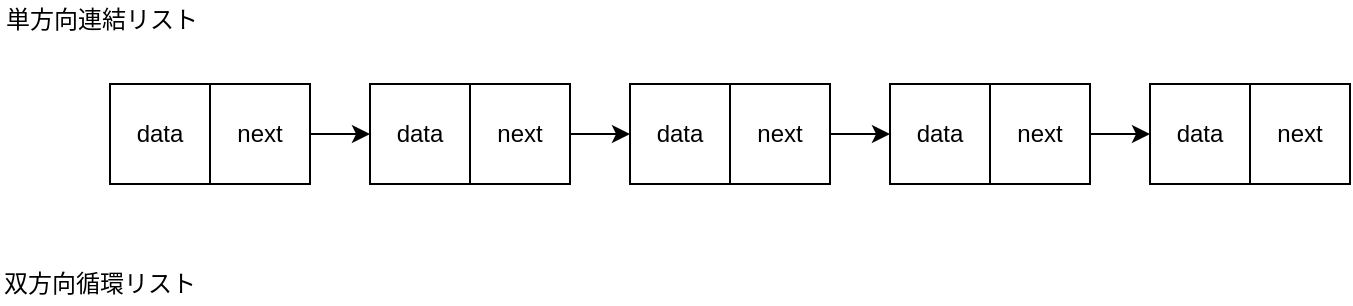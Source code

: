 <mxfile version="12.2.4" pages="1"><diagram id="6dbbVuQN_UzjiCJWyT9I" name="Page-1"><mxGraphModel dx="711" dy="355" grid="1" gridSize="10" guides="1" tooltips="1" connect="1" arrows="1" fold="1" page="1" pageScale="1" pageWidth="827" pageHeight="1169" math="0" shadow="0"><root><mxCell id="0"/><mxCell id="1" parent="0"/><mxCell id="3" value="data" style="rounded=0;whiteSpace=wrap;html=1;" parent="1" vertex="1"><mxGeometry x="110" y="180" width="50" height="50" as="geometry"/></mxCell><mxCell id="4" value="単方向連結リスト" style="text;html=1;resizable=0;points=[];autosize=1;align=left;verticalAlign=top;spacingTop=-4;" parent="1" vertex="1"><mxGeometry x="56" y="138" width="110" height="20" as="geometry"/></mxCell><mxCell id="14" style="edgeStyle=orthogonalEdgeStyle;rounded=0;orthogonalLoop=1;jettySize=auto;html=1;exitX=1;exitY=0.5;exitDx=0;exitDy=0;entryX=0;entryY=0.5;entryDx=0;entryDy=0;" parent="1" source="5" target="6" edge="1"><mxGeometry relative="1" as="geometry"/></mxCell><mxCell id="5" value="next" style="rounded=0;whiteSpace=wrap;html=1;" parent="1" vertex="1"><mxGeometry x="160" y="180" width="50" height="50" as="geometry"/></mxCell><mxCell id="6" value="data" style="rounded=0;whiteSpace=wrap;html=1;" parent="1" vertex="1"><mxGeometry x="240" y="180" width="50" height="50" as="geometry"/></mxCell><mxCell id="15" style="edgeStyle=orthogonalEdgeStyle;rounded=0;orthogonalLoop=1;jettySize=auto;html=1;exitX=1;exitY=0.5;exitDx=0;exitDy=0;entryX=0;entryY=0.5;entryDx=0;entryDy=0;" parent="1" source="7" target="8" edge="1"><mxGeometry relative="1" as="geometry"/></mxCell><mxCell id="7" value="next" style="rounded=0;whiteSpace=wrap;html=1;" parent="1" vertex="1"><mxGeometry x="290" y="180" width="50" height="50" as="geometry"/></mxCell><mxCell id="8" value="data" style="rounded=0;whiteSpace=wrap;html=1;" parent="1" vertex="1"><mxGeometry x="370" y="180" width="50" height="50" as="geometry"/></mxCell><mxCell id="16" style="edgeStyle=orthogonalEdgeStyle;rounded=0;orthogonalLoop=1;jettySize=auto;html=1;exitX=1;exitY=0.5;exitDx=0;exitDy=0;entryX=0;entryY=0.5;entryDx=0;entryDy=0;" parent="1" source="9" target="10" edge="1"><mxGeometry relative="1" as="geometry"/></mxCell><mxCell id="9" value="next" style="rounded=0;whiteSpace=wrap;html=1;" parent="1" vertex="1"><mxGeometry x="420" y="180" width="50" height="50" as="geometry"/></mxCell><mxCell id="10" value="data" style="rounded=0;whiteSpace=wrap;html=1;" parent="1" vertex="1"><mxGeometry x="500" y="180" width="50" height="50" as="geometry"/></mxCell><mxCell id="17" style="edgeStyle=orthogonalEdgeStyle;rounded=0;orthogonalLoop=1;jettySize=auto;html=1;exitX=1;exitY=0.5;exitDx=0;exitDy=0;entryX=0;entryY=0.5;entryDx=0;entryDy=0;" parent="1" source="11" target="12" edge="1"><mxGeometry relative="1" as="geometry"/></mxCell><mxCell id="11" value="next" style="rounded=0;whiteSpace=wrap;html=1;" parent="1" vertex="1"><mxGeometry x="550" y="180" width="50" height="50" as="geometry"/></mxCell><mxCell id="12" value="data" style="rounded=0;whiteSpace=wrap;html=1;" parent="1" vertex="1"><mxGeometry x="630" y="180" width="50" height="50" as="geometry"/></mxCell><mxCell id="13" value="next" style="rounded=0;whiteSpace=wrap;html=1;" parent="1" vertex="1"><mxGeometry x="680" y="180" width="50" height="50" as="geometry"/></mxCell><mxCell id="18" value="双方向循環リスト" style="text;html=1;resizable=0;points=[];autosize=1;align=left;verticalAlign=top;spacingTop=-4;" parent="1" vertex="1"><mxGeometry x="55" y="270" width="110" height="20" as="geometry"/></mxCell></root></mxGraphModel></diagram></mxfile>